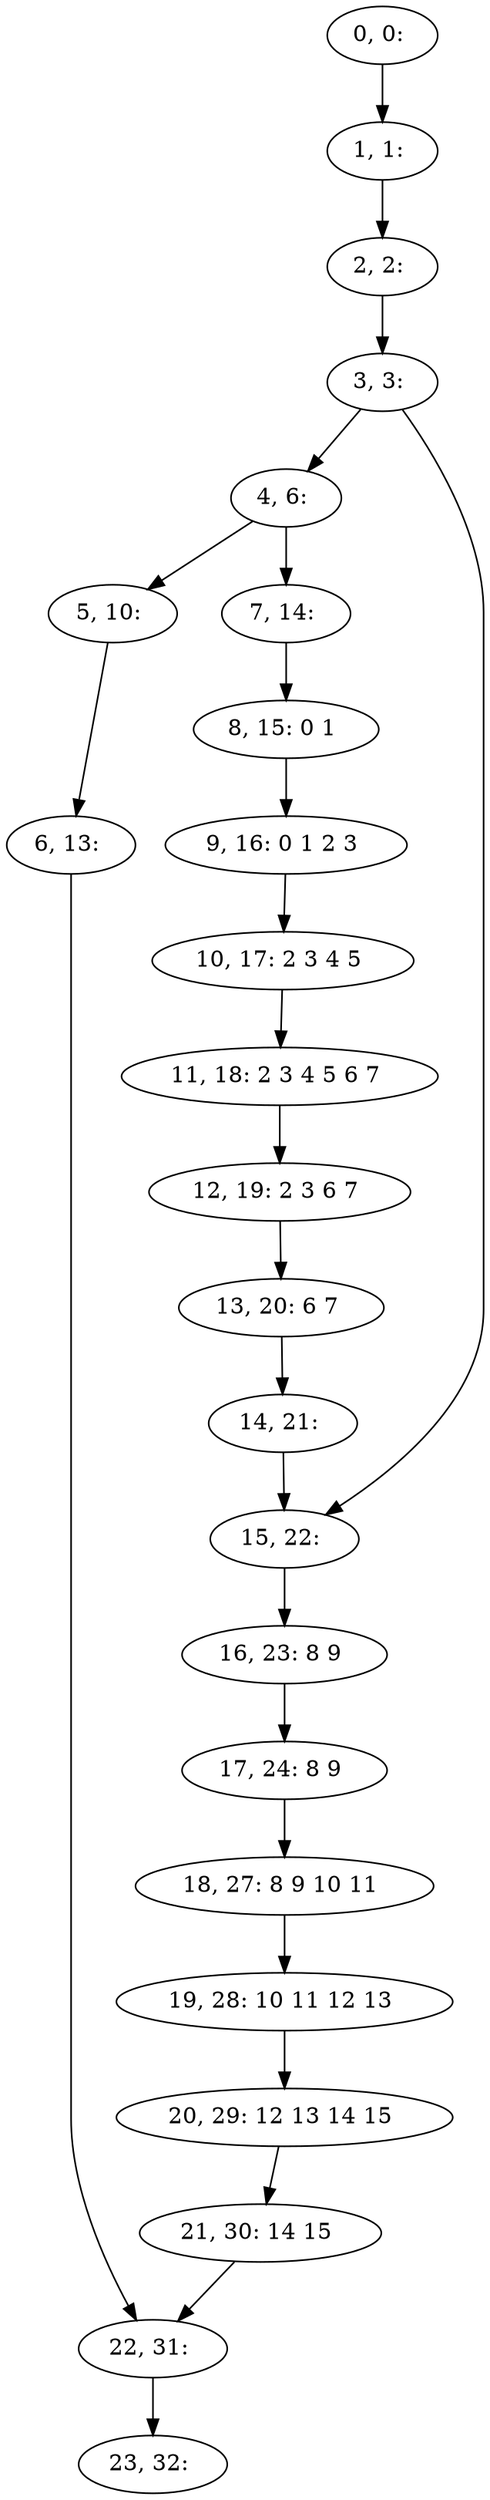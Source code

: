digraph G {
0[label="0, 0: "];
1[label="1, 1: "];
2[label="2, 2: "];
3[label="3, 3: "];
4[label="4, 6: "];
5[label="5, 10: "];
6[label="6, 13: "];
7[label="7, 14: "];
8[label="8, 15: 0 1 "];
9[label="9, 16: 0 1 2 3 "];
10[label="10, 17: 2 3 4 5 "];
11[label="11, 18: 2 3 4 5 6 7 "];
12[label="12, 19: 2 3 6 7 "];
13[label="13, 20: 6 7 "];
14[label="14, 21: "];
15[label="15, 22: "];
16[label="16, 23: 8 9 "];
17[label="17, 24: 8 9 "];
18[label="18, 27: 8 9 10 11 "];
19[label="19, 28: 10 11 12 13 "];
20[label="20, 29: 12 13 14 15 "];
21[label="21, 30: 14 15 "];
22[label="22, 31: "];
23[label="23, 32: "];
0->1 ;
1->2 ;
2->3 ;
3->4 ;
3->15 ;
4->5 ;
4->7 ;
5->6 ;
6->22 ;
7->8 ;
8->9 ;
9->10 ;
10->11 ;
11->12 ;
12->13 ;
13->14 ;
14->15 ;
15->16 ;
16->17 ;
17->18 ;
18->19 ;
19->20 ;
20->21 ;
21->22 ;
22->23 ;
}
